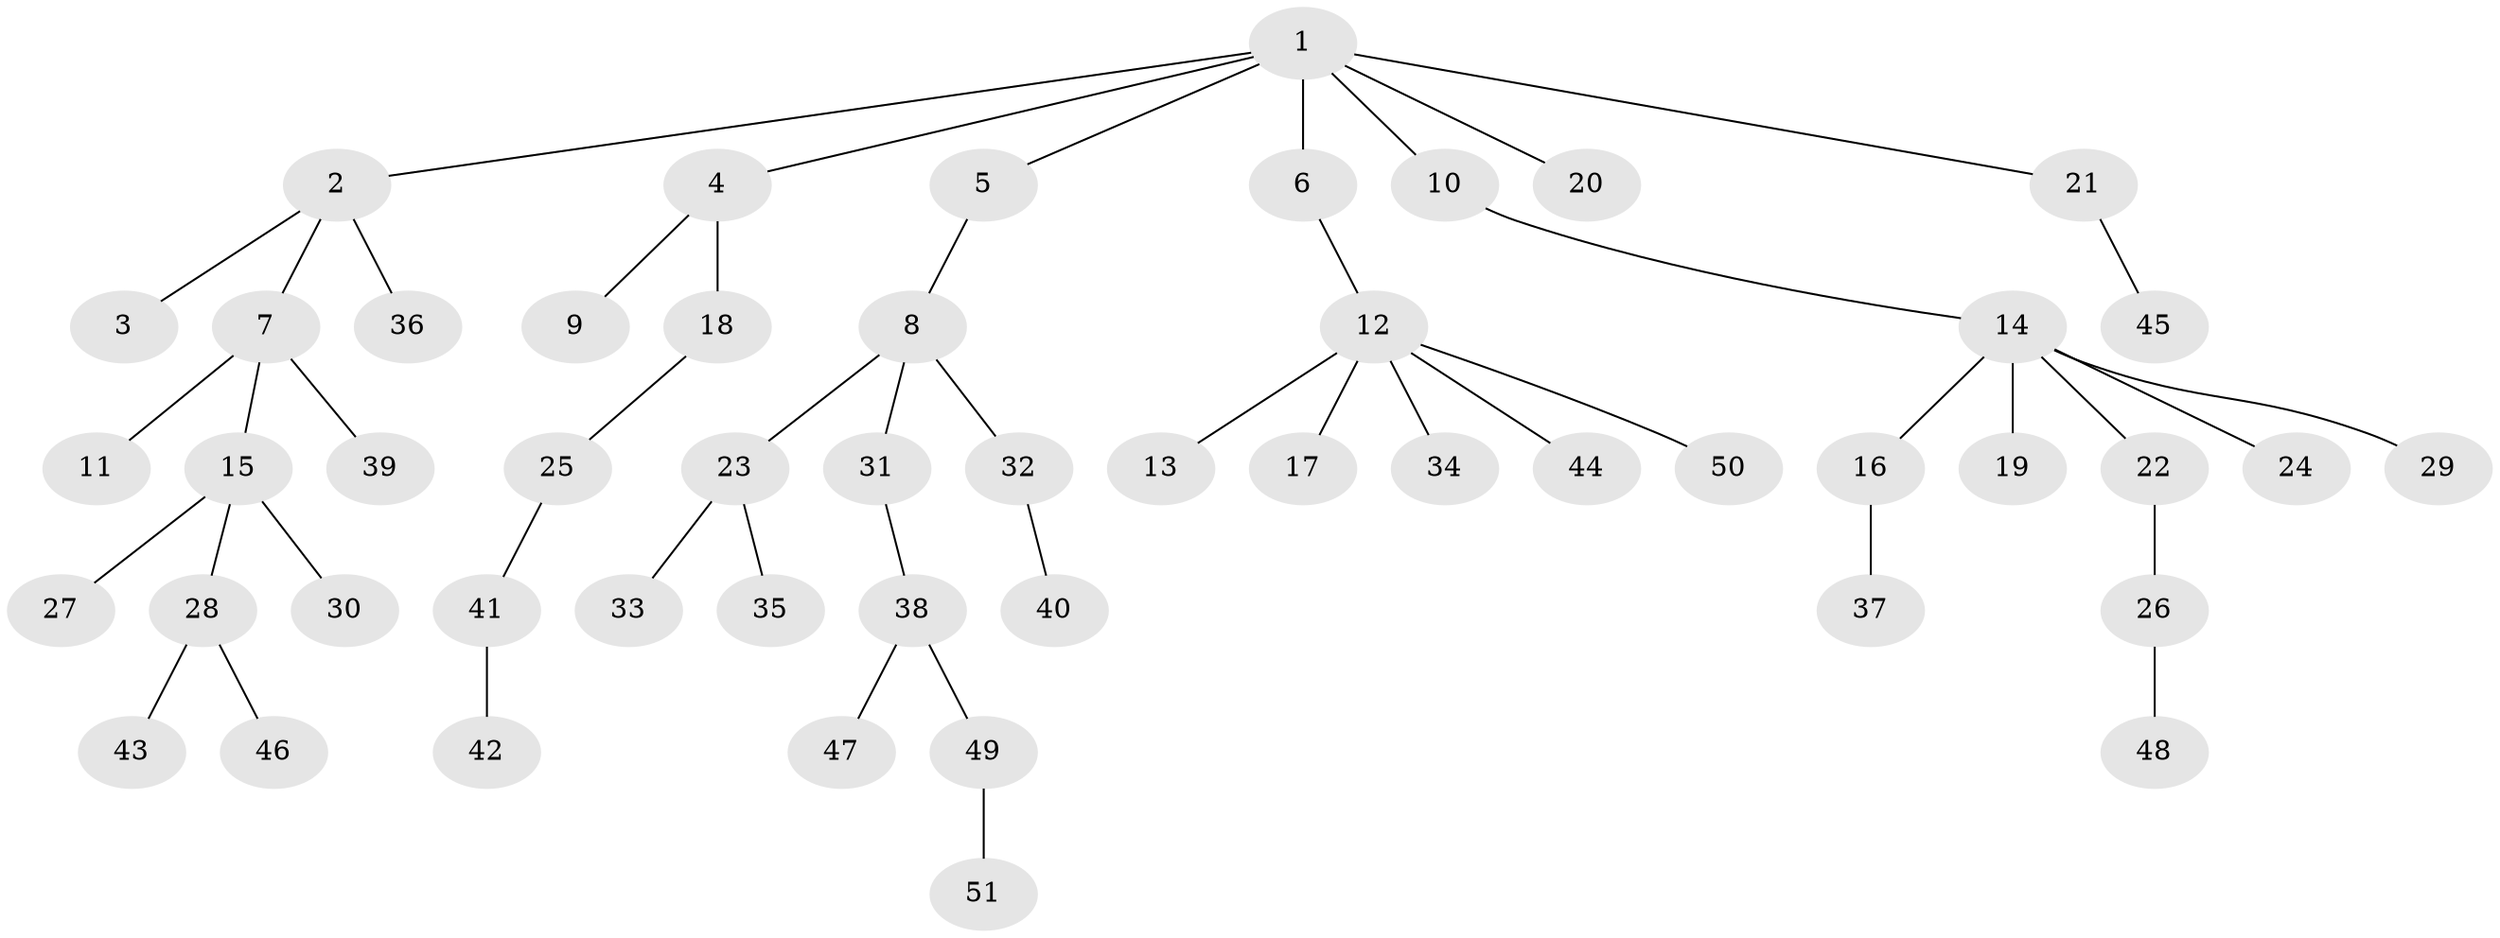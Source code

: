 // coarse degree distribution, {9: 0.02857142857142857, 1: 0.5714285714285714, 3: 0.05714285714285714, 2: 0.2571428571428571, 4: 0.02857142857142857, 5: 0.02857142857142857, 6: 0.02857142857142857}
// Generated by graph-tools (version 1.1) at 2025/19/03/04/25 18:19:26]
// undirected, 51 vertices, 50 edges
graph export_dot {
graph [start="1"]
  node [color=gray90,style=filled];
  1;
  2;
  3;
  4;
  5;
  6;
  7;
  8;
  9;
  10;
  11;
  12;
  13;
  14;
  15;
  16;
  17;
  18;
  19;
  20;
  21;
  22;
  23;
  24;
  25;
  26;
  27;
  28;
  29;
  30;
  31;
  32;
  33;
  34;
  35;
  36;
  37;
  38;
  39;
  40;
  41;
  42;
  43;
  44;
  45;
  46;
  47;
  48;
  49;
  50;
  51;
  1 -- 2;
  1 -- 4;
  1 -- 5;
  1 -- 6;
  1 -- 10;
  1 -- 20;
  1 -- 21;
  2 -- 3;
  2 -- 7;
  2 -- 36;
  4 -- 9;
  4 -- 18;
  5 -- 8;
  6 -- 12;
  7 -- 11;
  7 -- 15;
  7 -- 39;
  8 -- 23;
  8 -- 31;
  8 -- 32;
  10 -- 14;
  12 -- 13;
  12 -- 17;
  12 -- 34;
  12 -- 44;
  12 -- 50;
  14 -- 16;
  14 -- 19;
  14 -- 22;
  14 -- 24;
  14 -- 29;
  15 -- 27;
  15 -- 28;
  15 -- 30;
  16 -- 37;
  18 -- 25;
  21 -- 45;
  22 -- 26;
  23 -- 33;
  23 -- 35;
  25 -- 41;
  26 -- 48;
  28 -- 43;
  28 -- 46;
  31 -- 38;
  32 -- 40;
  38 -- 47;
  38 -- 49;
  41 -- 42;
  49 -- 51;
}
